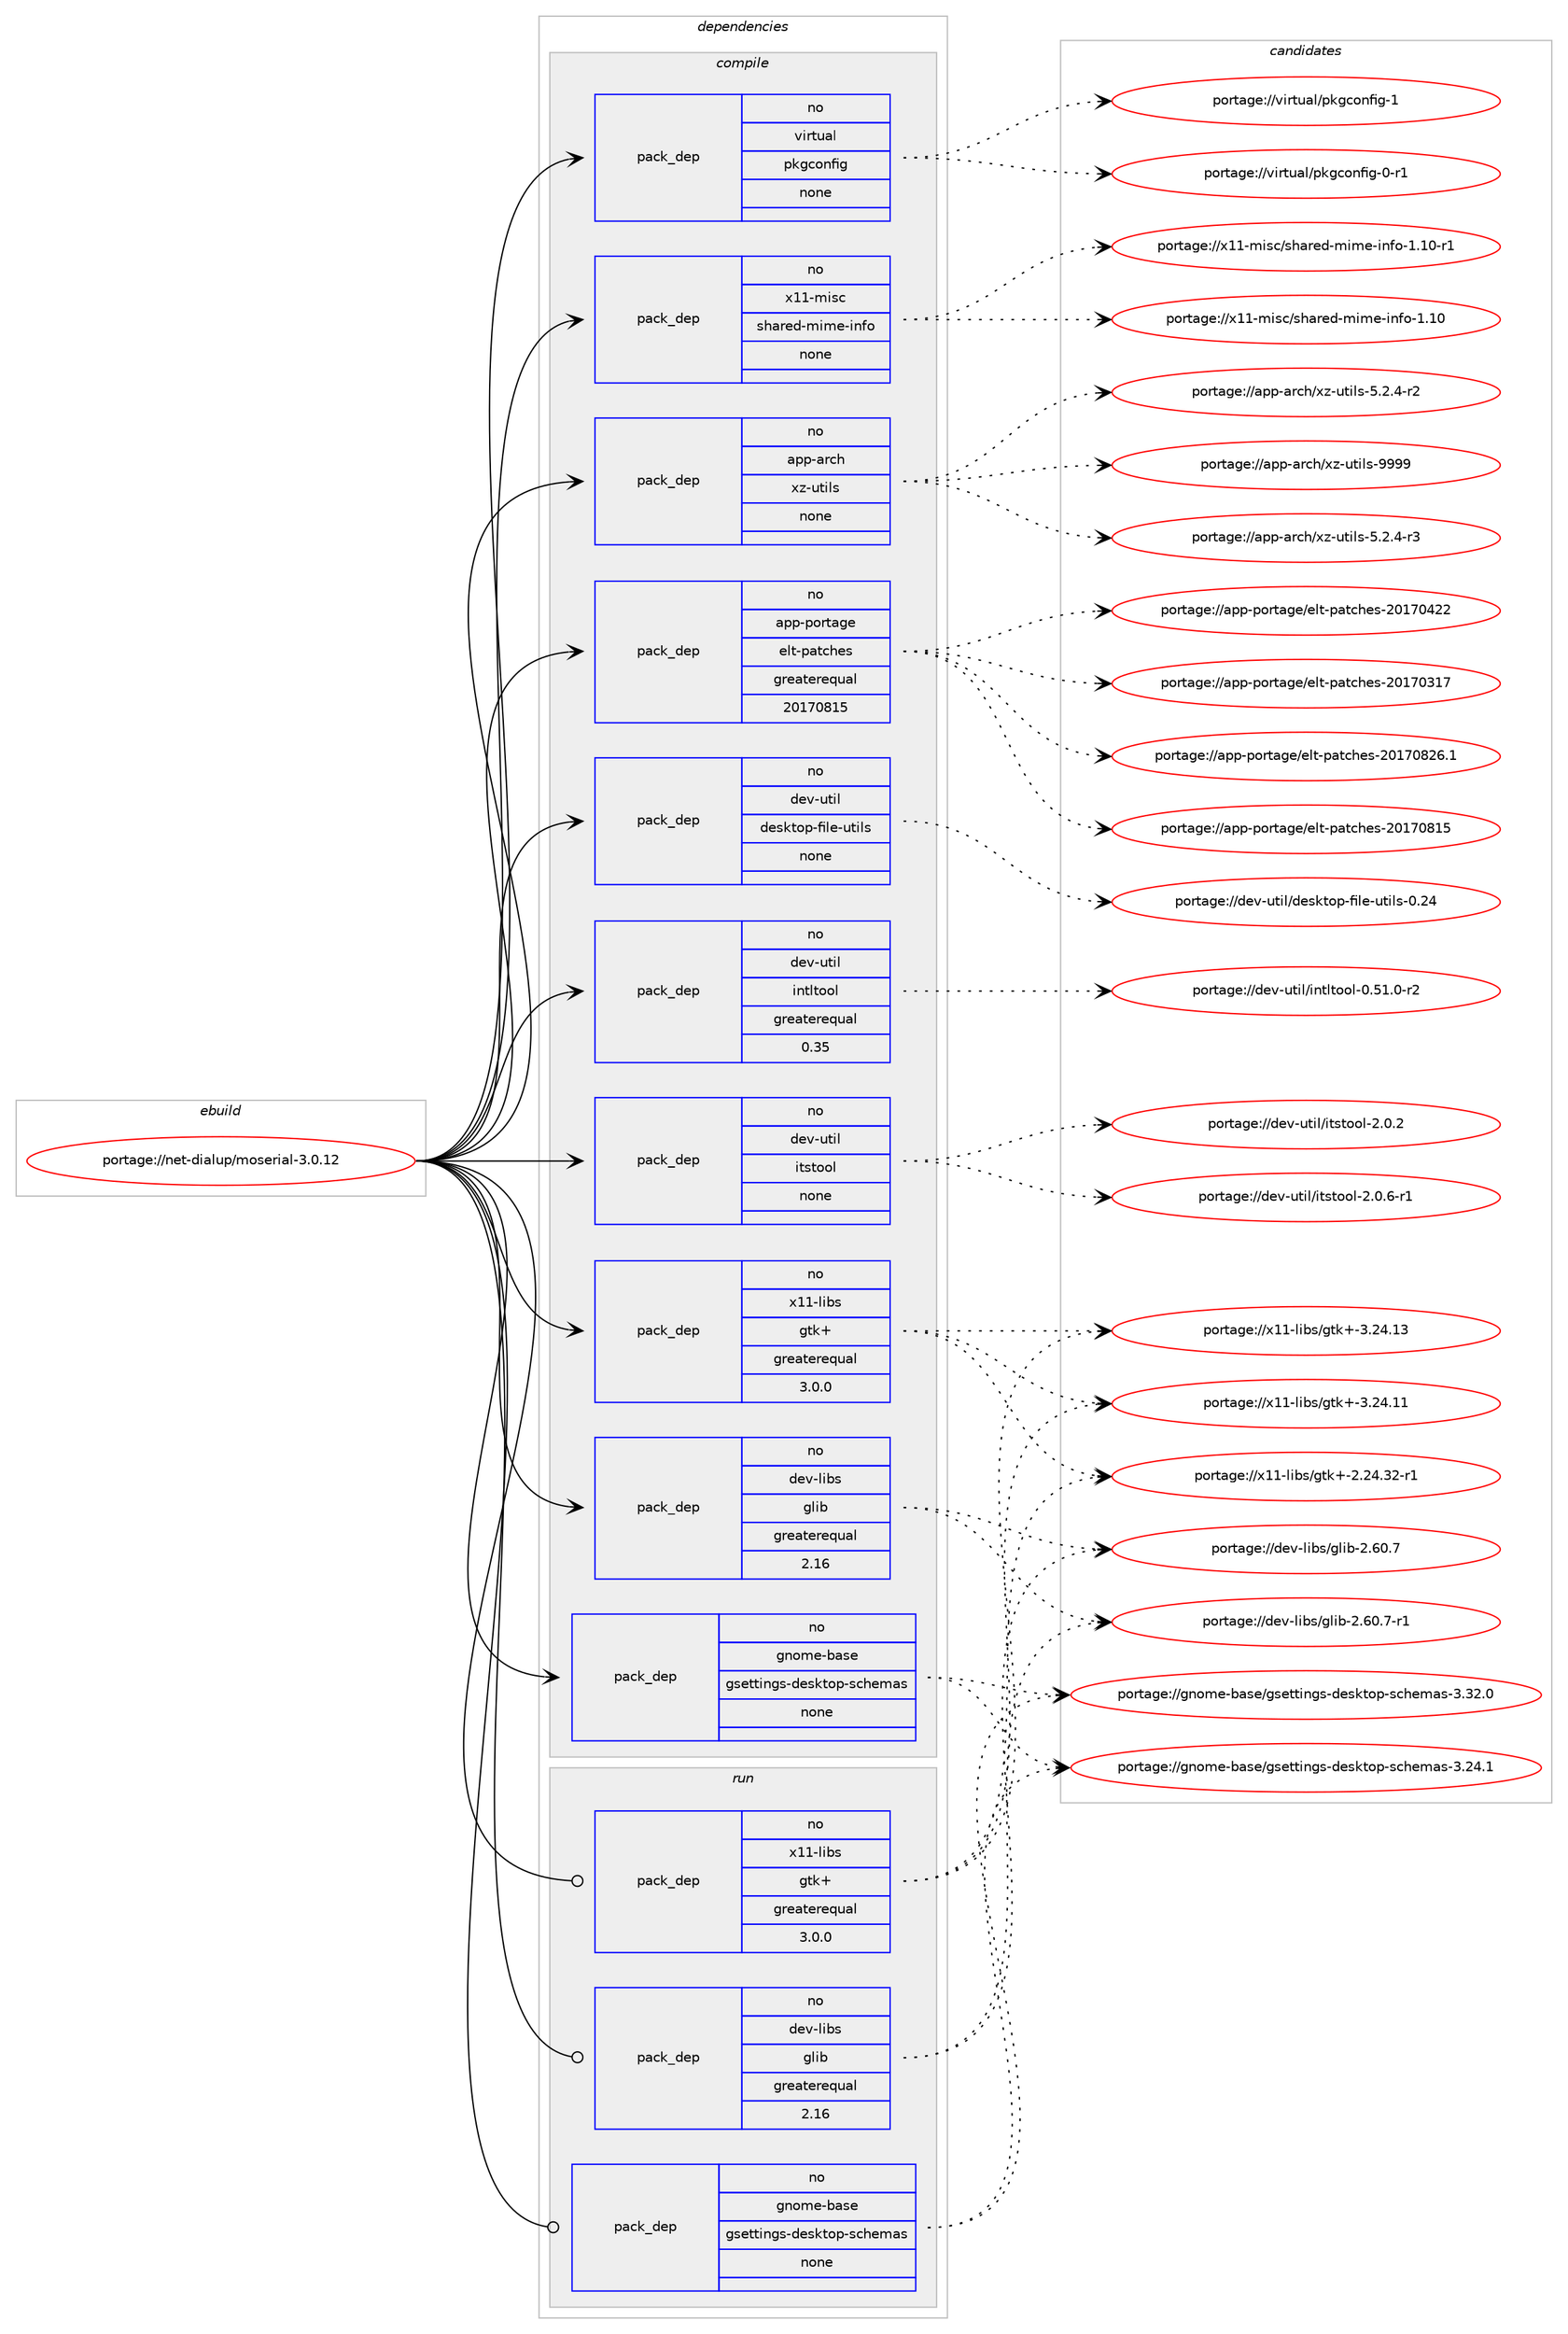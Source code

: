 digraph prolog {

# *************
# Graph options
# *************

newrank=true;
concentrate=true;
compound=true;
graph [rankdir=LR,fontname=Helvetica,fontsize=10,ranksep=1.5];#, ranksep=2.5, nodesep=0.2];
edge  [arrowhead=vee];
node  [fontname=Helvetica,fontsize=10];

# **********
# The ebuild
# **********

subgraph cluster_leftcol {
color=gray;
rank=same;
label=<<i>ebuild</i>>;
id [label="portage://net-dialup/moserial-3.0.12", color=red, width=4, href="../net-dialup/moserial-3.0.12.svg"];
}

# ****************
# The dependencies
# ****************

subgraph cluster_midcol {
color=gray;
label=<<i>dependencies</i>>;
subgraph cluster_compile {
fillcolor="#eeeeee";
style=filled;
label=<<i>compile</i>>;
subgraph pack118650 {
dependency155776 [label=<<TABLE BORDER="0" CELLBORDER="1" CELLSPACING="0" CELLPADDING="4" WIDTH="220"><TR><TD ROWSPAN="6" CELLPADDING="30">pack_dep</TD></TR><TR><TD WIDTH="110">no</TD></TR><TR><TD>app-arch</TD></TR><TR><TD>xz-utils</TD></TR><TR><TD>none</TD></TR><TR><TD></TD></TR></TABLE>>, shape=none, color=blue];
}
id:e -> dependency155776:w [weight=20,style="solid",arrowhead="vee"];
subgraph pack118651 {
dependency155777 [label=<<TABLE BORDER="0" CELLBORDER="1" CELLSPACING="0" CELLPADDING="4" WIDTH="220"><TR><TD ROWSPAN="6" CELLPADDING="30">pack_dep</TD></TR><TR><TD WIDTH="110">no</TD></TR><TR><TD>app-portage</TD></TR><TR><TD>elt-patches</TD></TR><TR><TD>greaterequal</TD></TR><TR><TD>20170815</TD></TR></TABLE>>, shape=none, color=blue];
}
id:e -> dependency155777:w [weight=20,style="solid",arrowhead="vee"];
subgraph pack118652 {
dependency155778 [label=<<TABLE BORDER="0" CELLBORDER="1" CELLSPACING="0" CELLPADDING="4" WIDTH="220"><TR><TD ROWSPAN="6" CELLPADDING="30">pack_dep</TD></TR><TR><TD WIDTH="110">no</TD></TR><TR><TD>dev-libs</TD></TR><TR><TD>glib</TD></TR><TR><TD>greaterequal</TD></TR><TR><TD>2.16</TD></TR></TABLE>>, shape=none, color=blue];
}
id:e -> dependency155778:w [weight=20,style="solid",arrowhead="vee"];
subgraph pack118653 {
dependency155779 [label=<<TABLE BORDER="0" CELLBORDER="1" CELLSPACING="0" CELLPADDING="4" WIDTH="220"><TR><TD ROWSPAN="6" CELLPADDING="30">pack_dep</TD></TR><TR><TD WIDTH="110">no</TD></TR><TR><TD>dev-util</TD></TR><TR><TD>desktop-file-utils</TD></TR><TR><TD>none</TD></TR><TR><TD></TD></TR></TABLE>>, shape=none, color=blue];
}
id:e -> dependency155779:w [weight=20,style="solid",arrowhead="vee"];
subgraph pack118654 {
dependency155780 [label=<<TABLE BORDER="0" CELLBORDER="1" CELLSPACING="0" CELLPADDING="4" WIDTH="220"><TR><TD ROWSPAN="6" CELLPADDING="30">pack_dep</TD></TR><TR><TD WIDTH="110">no</TD></TR><TR><TD>dev-util</TD></TR><TR><TD>intltool</TD></TR><TR><TD>greaterequal</TD></TR><TR><TD>0.35</TD></TR></TABLE>>, shape=none, color=blue];
}
id:e -> dependency155780:w [weight=20,style="solid",arrowhead="vee"];
subgraph pack118655 {
dependency155781 [label=<<TABLE BORDER="0" CELLBORDER="1" CELLSPACING="0" CELLPADDING="4" WIDTH="220"><TR><TD ROWSPAN="6" CELLPADDING="30">pack_dep</TD></TR><TR><TD WIDTH="110">no</TD></TR><TR><TD>dev-util</TD></TR><TR><TD>itstool</TD></TR><TR><TD>none</TD></TR><TR><TD></TD></TR></TABLE>>, shape=none, color=blue];
}
id:e -> dependency155781:w [weight=20,style="solid",arrowhead="vee"];
subgraph pack118656 {
dependency155782 [label=<<TABLE BORDER="0" CELLBORDER="1" CELLSPACING="0" CELLPADDING="4" WIDTH="220"><TR><TD ROWSPAN="6" CELLPADDING="30">pack_dep</TD></TR><TR><TD WIDTH="110">no</TD></TR><TR><TD>gnome-base</TD></TR><TR><TD>gsettings-desktop-schemas</TD></TR><TR><TD>none</TD></TR><TR><TD></TD></TR></TABLE>>, shape=none, color=blue];
}
id:e -> dependency155782:w [weight=20,style="solid",arrowhead="vee"];
subgraph pack118657 {
dependency155783 [label=<<TABLE BORDER="0" CELLBORDER="1" CELLSPACING="0" CELLPADDING="4" WIDTH="220"><TR><TD ROWSPAN="6" CELLPADDING="30">pack_dep</TD></TR><TR><TD WIDTH="110">no</TD></TR><TR><TD>virtual</TD></TR><TR><TD>pkgconfig</TD></TR><TR><TD>none</TD></TR><TR><TD></TD></TR></TABLE>>, shape=none, color=blue];
}
id:e -> dependency155783:w [weight=20,style="solid",arrowhead="vee"];
subgraph pack118658 {
dependency155784 [label=<<TABLE BORDER="0" CELLBORDER="1" CELLSPACING="0" CELLPADDING="4" WIDTH="220"><TR><TD ROWSPAN="6" CELLPADDING="30">pack_dep</TD></TR><TR><TD WIDTH="110">no</TD></TR><TR><TD>x11-libs</TD></TR><TR><TD>gtk+</TD></TR><TR><TD>greaterequal</TD></TR><TR><TD>3.0.0</TD></TR></TABLE>>, shape=none, color=blue];
}
id:e -> dependency155784:w [weight=20,style="solid",arrowhead="vee"];
subgraph pack118659 {
dependency155785 [label=<<TABLE BORDER="0" CELLBORDER="1" CELLSPACING="0" CELLPADDING="4" WIDTH="220"><TR><TD ROWSPAN="6" CELLPADDING="30">pack_dep</TD></TR><TR><TD WIDTH="110">no</TD></TR><TR><TD>x11-misc</TD></TR><TR><TD>shared-mime-info</TD></TR><TR><TD>none</TD></TR><TR><TD></TD></TR></TABLE>>, shape=none, color=blue];
}
id:e -> dependency155785:w [weight=20,style="solid",arrowhead="vee"];
}
subgraph cluster_compileandrun {
fillcolor="#eeeeee";
style=filled;
label=<<i>compile and run</i>>;
}
subgraph cluster_run {
fillcolor="#eeeeee";
style=filled;
label=<<i>run</i>>;
subgraph pack118660 {
dependency155786 [label=<<TABLE BORDER="0" CELLBORDER="1" CELLSPACING="0" CELLPADDING="4" WIDTH="220"><TR><TD ROWSPAN="6" CELLPADDING="30">pack_dep</TD></TR><TR><TD WIDTH="110">no</TD></TR><TR><TD>dev-libs</TD></TR><TR><TD>glib</TD></TR><TR><TD>greaterequal</TD></TR><TR><TD>2.16</TD></TR></TABLE>>, shape=none, color=blue];
}
id:e -> dependency155786:w [weight=20,style="solid",arrowhead="odot"];
subgraph pack118661 {
dependency155787 [label=<<TABLE BORDER="0" CELLBORDER="1" CELLSPACING="0" CELLPADDING="4" WIDTH="220"><TR><TD ROWSPAN="6" CELLPADDING="30">pack_dep</TD></TR><TR><TD WIDTH="110">no</TD></TR><TR><TD>gnome-base</TD></TR><TR><TD>gsettings-desktop-schemas</TD></TR><TR><TD>none</TD></TR><TR><TD></TD></TR></TABLE>>, shape=none, color=blue];
}
id:e -> dependency155787:w [weight=20,style="solid",arrowhead="odot"];
subgraph pack118662 {
dependency155788 [label=<<TABLE BORDER="0" CELLBORDER="1" CELLSPACING="0" CELLPADDING="4" WIDTH="220"><TR><TD ROWSPAN="6" CELLPADDING="30">pack_dep</TD></TR><TR><TD WIDTH="110">no</TD></TR><TR><TD>x11-libs</TD></TR><TR><TD>gtk+</TD></TR><TR><TD>greaterequal</TD></TR><TR><TD>3.0.0</TD></TR></TABLE>>, shape=none, color=blue];
}
id:e -> dependency155788:w [weight=20,style="solid",arrowhead="odot"];
}
}

# **************
# The candidates
# **************

subgraph cluster_choices {
rank=same;
color=gray;
label=<<i>candidates</i>>;

subgraph choice118650 {
color=black;
nodesep=1;
choice9711211245971149910447120122451171161051081154557575757 [label="portage://app-arch/xz-utils-9999", color=red, width=4,href="../app-arch/xz-utils-9999.svg"];
choice9711211245971149910447120122451171161051081154553465046524511451 [label="portage://app-arch/xz-utils-5.2.4-r3", color=red, width=4,href="../app-arch/xz-utils-5.2.4-r3.svg"];
choice9711211245971149910447120122451171161051081154553465046524511450 [label="portage://app-arch/xz-utils-5.2.4-r2", color=red, width=4,href="../app-arch/xz-utils-5.2.4-r2.svg"];
dependency155776:e -> choice9711211245971149910447120122451171161051081154557575757:w [style=dotted,weight="100"];
dependency155776:e -> choice9711211245971149910447120122451171161051081154553465046524511451:w [style=dotted,weight="100"];
dependency155776:e -> choice9711211245971149910447120122451171161051081154553465046524511450:w [style=dotted,weight="100"];
}
subgraph choice118651 {
color=black;
nodesep=1;
choice971121124511211111411697103101471011081164511297116991041011154550484955485650544649 [label="portage://app-portage/elt-patches-20170826.1", color=red, width=4,href="../app-portage/elt-patches-20170826.1.svg"];
choice97112112451121111141169710310147101108116451129711699104101115455048495548564953 [label="portage://app-portage/elt-patches-20170815", color=red, width=4,href="../app-portage/elt-patches-20170815.svg"];
choice97112112451121111141169710310147101108116451129711699104101115455048495548525050 [label="portage://app-portage/elt-patches-20170422", color=red, width=4,href="../app-portage/elt-patches-20170422.svg"];
choice97112112451121111141169710310147101108116451129711699104101115455048495548514955 [label="portage://app-portage/elt-patches-20170317", color=red, width=4,href="../app-portage/elt-patches-20170317.svg"];
dependency155777:e -> choice971121124511211111411697103101471011081164511297116991041011154550484955485650544649:w [style=dotted,weight="100"];
dependency155777:e -> choice97112112451121111141169710310147101108116451129711699104101115455048495548564953:w [style=dotted,weight="100"];
dependency155777:e -> choice97112112451121111141169710310147101108116451129711699104101115455048495548525050:w [style=dotted,weight="100"];
dependency155777:e -> choice97112112451121111141169710310147101108116451129711699104101115455048495548514955:w [style=dotted,weight="100"];
}
subgraph choice118652 {
color=black;
nodesep=1;
choice10010111845108105981154710310810598455046544846554511449 [label="portage://dev-libs/glib-2.60.7-r1", color=red, width=4,href="../dev-libs/glib-2.60.7-r1.svg"];
choice1001011184510810598115471031081059845504654484655 [label="portage://dev-libs/glib-2.60.7", color=red, width=4,href="../dev-libs/glib-2.60.7.svg"];
dependency155778:e -> choice10010111845108105981154710310810598455046544846554511449:w [style=dotted,weight="100"];
dependency155778:e -> choice1001011184510810598115471031081059845504654484655:w [style=dotted,weight="100"];
}
subgraph choice118653 {
color=black;
nodesep=1;
choice100101118451171161051084710010111510711611111245102105108101451171161051081154548465052 [label="portage://dev-util/desktop-file-utils-0.24", color=red, width=4,href="../dev-util/desktop-file-utils-0.24.svg"];
dependency155779:e -> choice100101118451171161051084710010111510711611111245102105108101451171161051081154548465052:w [style=dotted,weight="100"];
}
subgraph choice118654 {
color=black;
nodesep=1;
choice1001011184511711610510847105110116108116111111108454846534946484511450 [label="portage://dev-util/intltool-0.51.0-r2", color=red, width=4,href="../dev-util/intltool-0.51.0-r2.svg"];
dependency155780:e -> choice1001011184511711610510847105110116108116111111108454846534946484511450:w [style=dotted,weight="100"];
}
subgraph choice118655 {
color=black;
nodesep=1;
choice10010111845117116105108471051161151161111111084550464846544511449 [label="portage://dev-util/itstool-2.0.6-r1", color=red, width=4,href="../dev-util/itstool-2.0.6-r1.svg"];
choice1001011184511711610510847105116115116111111108455046484650 [label="portage://dev-util/itstool-2.0.2", color=red, width=4,href="../dev-util/itstool-2.0.2.svg"];
dependency155781:e -> choice10010111845117116105108471051161151161111111084550464846544511449:w [style=dotted,weight="100"];
dependency155781:e -> choice1001011184511711610510847105116115116111111108455046484650:w [style=dotted,weight="100"];
}
subgraph choice118656 {
color=black;
nodesep=1;
choice103110111109101459897115101471031151011161161051101031154510010111510711611111245115991041011099711545514651504648 [label="portage://gnome-base/gsettings-desktop-schemas-3.32.0", color=red, width=4,href="../gnome-base/gsettings-desktop-schemas-3.32.0.svg"];
choice103110111109101459897115101471031151011161161051101031154510010111510711611111245115991041011099711545514650524649 [label="portage://gnome-base/gsettings-desktop-schemas-3.24.1", color=red, width=4,href="../gnome-base/gsettings-desktop-schemas-3.24.1.svg"];
dependency155782:e -> choice103110111109101459897115101471031151011161161051101031154510010111510711611111245115991041011099711545514651504648:w [style=dotted,weight="100"];
dependency155782:e -> choice103110111109101459897115101471031151011161161051101031154510010111510711611111245115991041011099711545514650524649:w [style=dotted,weight="100"];
}
subgraph choice118657 {
color=black;
nodesep=1;
choice1181051141161179710847112107103991111101021051034549 [label="portage://virtual/pkgconfig-1", color=red, width=4,href="../virtual/pkgconfig-1.svg"];
choice11810511411611797108471121071039911111010210510345484511449 [label="portage://virtual/pkgconfig-0-r1", color=red, width=4,href="../virtual/pkgconfig-0-r1.svg"];
dependency155783:e -> choice1181051141161179710847112107103991111101021051034549:w [style=dotted,weight="100"];
dependency155783:e -> choice11810511411611797108471121071039911111010210510345484511449:w [style=dotted,weight="100"];
}
subgraph choice118658 {
color=black;
nodesep=1;
choice1204949451081059811547103116107434551465052464951 [label="portage://x11-libs/gtk+-3.24.13", color=red, width=4,href="../x11-libs/gtk+-3.24.13.svg"];
choice1204949451081059811547103116107434551465052464949 [label="portage://x11-libs/gtk+-3.24.11", color=red, width=4,href="../x11-libs/gtk+-3.24.11.svg"];
choice12049494510810598115471031161074345504650524651504511449 [label="portage://x11-libs/gtk+-2.24.32-r1", color=red, width=4,href="../x11-libs/gtk+-2.24.32-r1.svg"];
dependency155784:e -> choice1204949451081059811547103116107434551465052464951:w [style=dotted,weight="100"];
dependency155784:e -> choice1204949451081059811547103116107434551465052464949:w [style=dotted,weight="100"];
dependency155784:e -> choice12049494510810598115471031161074345504650524651504511449:w [style=dotted,weight="100"];
}
subgraph choice118659 {
color=black;
nodesep=1;
choice120494945109105115994711510497114101100451091051091014510511010211145494649484511449 [label="portage://x11-misc/shared-mime-info-1.10-r1", color=red, width=4,href="../x11-misc/shared-mime-info-1.10-r1.svg"];
choice12049494510910511599471151049711410110045109105109101451051101021114549464948 [label="portage://x11-misc/shared-mime-info-1.10", color=red, width=4,href="../x11-misc/shared-mime-info-1.10.svg"];
dependency155785:e -> choice120494945109105115994711510497114101100451091051091014510511010211145494649484511449:w [style=dotted,weight="100"];
dependency155785:e -> choice12049494510910511599471151049711410110045109105109101451051101021114549464948:w [style=dotted,weight="100"];
}
subgraph choice118660 {
color=black;
nodesep=1;
choice10010111845108105981154710310810598455046544846554511449 [label="portage://dev-libs/glib-2.60.7-r1", color=red, width=4,href="../dev-libs/glib-2.60.7-r1.svg"];
choice1001011184510810598115471031081059845504654484655 [label="portage://dev-libs/glib-2.60.7", color=red, width=4,href="../dev-libs/glib-2.60.7.svg"];
dependency155786:e -> choice10010111845108105981154710310810598455046544846554511449:w [style=dotted,weight="100"];
dependency155786:e -> choice1001011184510810598115471031081059845504654484655:w [style=dotted,weight="100"];
}
subgraph choice118661 {
color=black;
nodesep=1;
choice103110111109101459897115101471031151011161161051101031154510010111510711611111245115991041011099711545514651504648 [label="portage://gnome-base/gsettings-desktop-schemas-3.32.0", color=red, width=4,href="../gnome-base/gsettings-desktop-schemas-3.32.0.svg"];
choice103110111109101459897115101471031151011161161051101031154510010111510711611111245115991041011099711545514650524649 [label="portage://gnome-base/gsettings-desktop-schemas-3.24.1", color=red, width=4,href="../gnome-base/gsettings-desktop-schemas-3.24.1.svg"];
dependency155787:e -> choice103110111109101459897115101471031151011161161051101031154510010111510711611111245115991041011099711545514651504648:w [style=dotted,weight="100"];
dependency155787:e -> choice103110111109101459897115101471031151011161161051101031154510010111510711611111245115991041011099711545514650524649:w [style=dotted,weight="100"];
}
subgraph choice118662 {
color=black;
nodesep=1;
choice1204949451081059811547103116107434551465052464951 [label="portage://x11-libs/gtk+-3.24.13", color=red, width=4,href="../x11-libs/gtk+-3.24.13.svg"];
choice1204949451081059811547103116107434551465052464949 [label="portage://x11-libs/gtk+-3.24.11", color=red, width=4,href="../x11-libs/gtk+-3.24.11.svg"];
choice12049494510810598115471031161074345504650524651504511449 [label="portage://x11-libs/gtk+-2.24.32-r1", color=red, width=4,href="../x11-libs/gtk+-2.24.32-r1.svg"];
dependency155788:e -> choice1204949451081059811547103116107434551465052464951:w [style=dotted,weight="100"];
dependency155788:e -> choice1204949451081059811547103116107434551465052464949:w [style=dotted,weight="100"];
dependency155788:e -> choice12049494510810598115471031161074345504650524651504511449:w [style=dotted,weight="100"];
}
}

}
